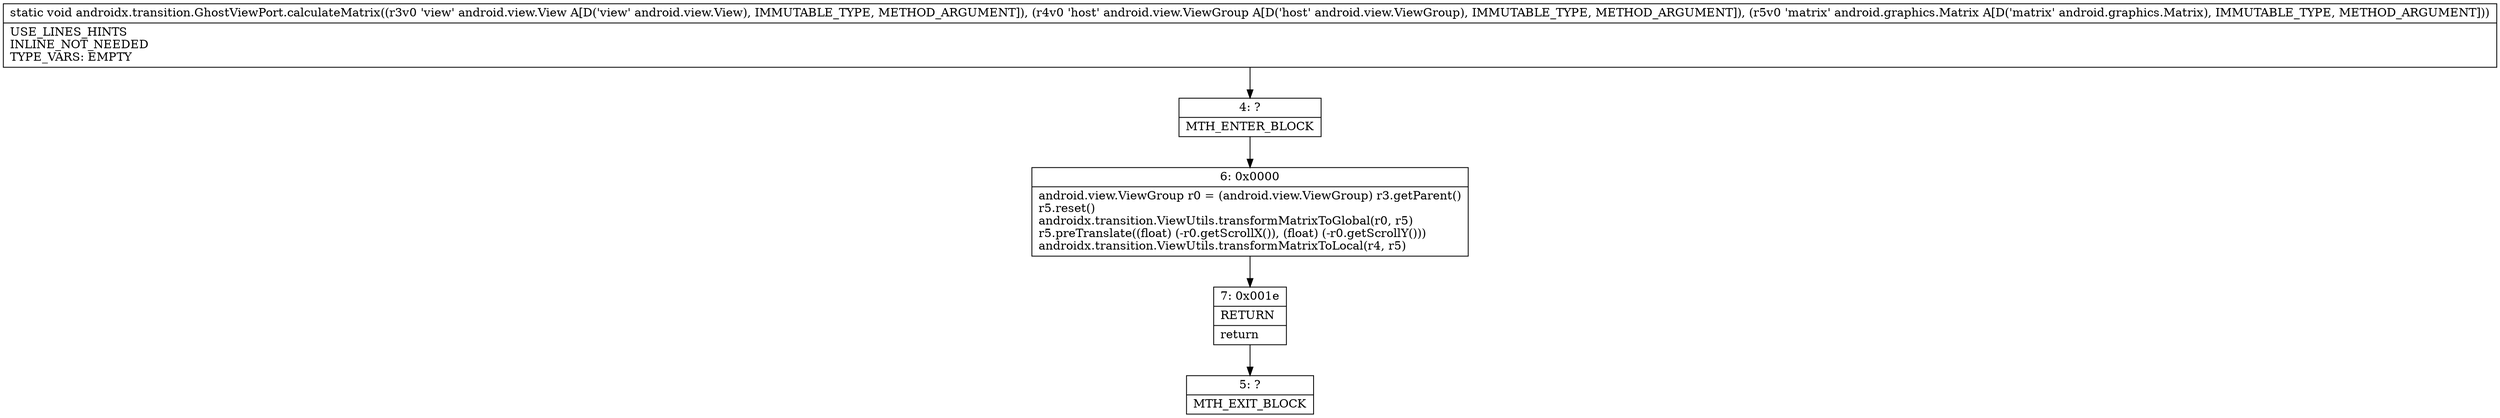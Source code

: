 digraph "CFG forandroidx.transition.GhostViewPort.calculateMatrix(Landroid\/view\/View;Landroid\/view\/ViewGroup;Landroid\/graphics\/Matrix;)V" {
Node_4 [shape=record,label="{4\:\ ?|MTH_ENTER_BLOCK\l}"];
Node_6 [shape=record,label="{6\:\ 0x0000|android.view.ViewGroup r0 = (android.view.ViewGroup) r3.getParent()\lr5.reset()\landroidx.transition.ViewUtils.transformMatrixToGlobal(r0, r5)\lr5.preTranslate((float) (\-r0.getScrollX()), (float) (\-r0.getScrollY()))\landroidx.transition.ViewUtils.transformMatrixToLocal(r4, r5)\l}"];
Node_7 [shape=record,label="{7\:\ 0x001e|RETURN\l|return\l}"];
Node_5 [shape=record,label="{5\:\ ?|MTH_EXIT_BLOCK\l}"];
MethodNode[shape=record,label="{static void androidx.transition.GhostViewPort.calculateMatrix((r3v0 'view' android.view.View A[D('view' android.view.View), IMMUTABLE_TYPE, METHOD_ARGUMENT]), (r4v0 'host' android.view.ViewGroup A[D('host' android.view.ViewGroup), IMMUTABLE_TYPE, METHOD_ARGUMENT]), (r5v0 'matrix' android.graphics.Matrix A[D('matrix' android.graphics.Matrix), IMMUTABLE_TYPE, METHOD_ARGUMENT]))  | USE_LINES_HINTS\lINLINE_NOT_NEEDED\lTYPE_VARS: EMPTY\l}"];
MethodNode -> Node_4;Node_4 -> Node_6;
Node_6 -> Node_7;
Node_7 -> Node_5;
}

